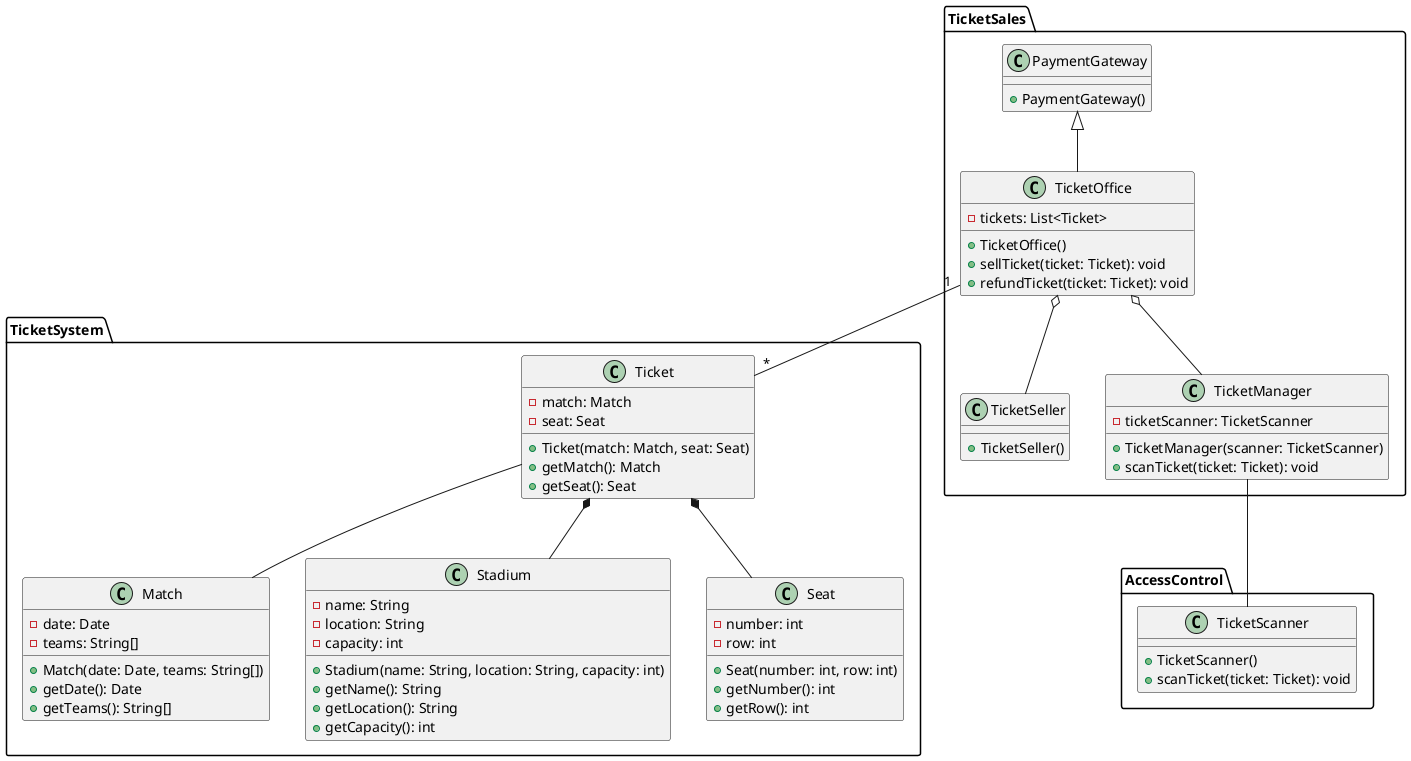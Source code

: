 @startuml classes
package TicketSystem {
    
    class Ticket {
        - match: Match
        - seat: Seat
        + Ticket(match: Match, seat: Seat)
        + getMatch(): Match
        + getSeat(): Seat
    }

    class Match {
        - date: Date
        - teams: String[]
        + Match(date: Date, teams: String[])
        + getDate(): Date
        + getTeams(): String[]
    }

    class Stadium {
        - name: String
        - location: String
        - capacity: int
        + Stadium(name: String, location: String, capacity: int)
        + getName(): String
        + getLocation(): String
        + getCapacity(): int
    }

    class Seat {
        - number: int
        - row: int
        + Seat(number: int, row: int)
        + getNumber(): int
        + getRow(): int
    }
}

package TicketSales {
    class TicketOffice {
        - tickets: List<Ticket>
        + TicketOffice()
        + sellTicket(ticket: Ticket): void
        + refundTicket(ticket: Ticket): void
    }

    class TicketSeller {
        + TicketSeller()
    }

    class TicketManager {
        - ticketScanner: TicketScanner
        + TicketManager(scanner: TicketScanner)
        + scanTicket(ticket: Ticket): void
    }

    class PaymentGateway {
        + PaymentGateway()
    }
}

package AccessControl {
    class TicketScanner {
        + TicketScanner()
        + scanTicket(ticket: Ticket): void
    }
}

Ticket -- Match
Ticket *-- Stadium
Ticket *-- Seat
TicketOffice "1"-- "*" Ticket
TicketOffice o-- TicketSeller
TicketOffice o-- TicketManager
TicketManager -- TicketScanner
PaymentGateway <|-- TicketOffice
@enduml
